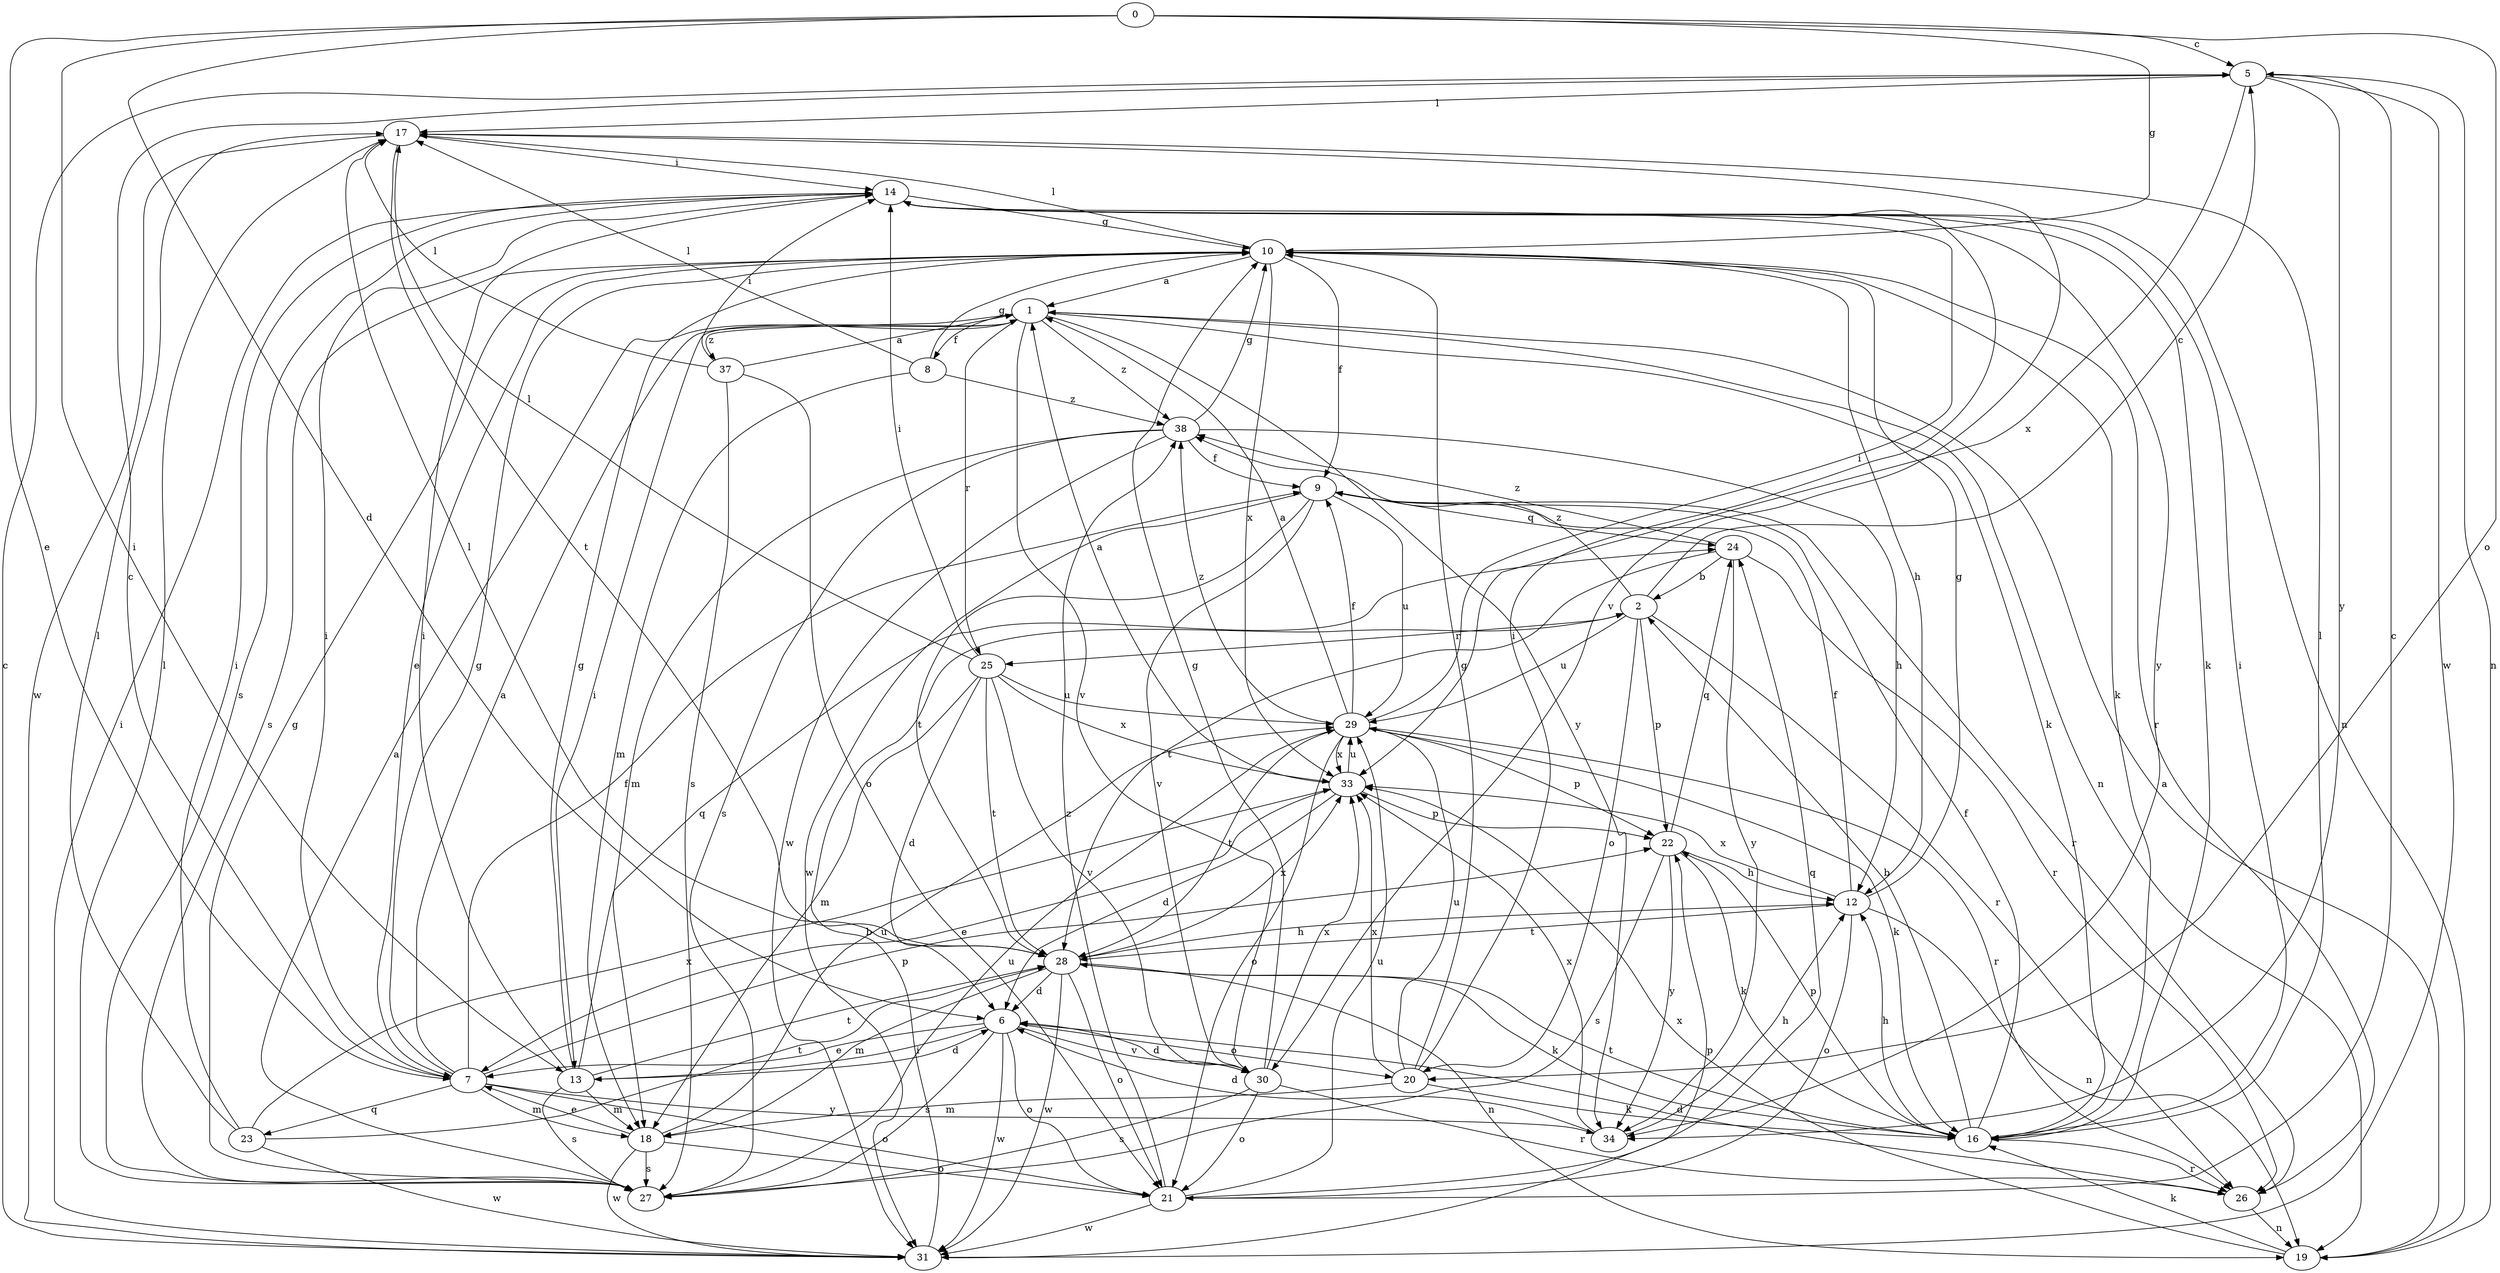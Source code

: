 strict digraph  {
0;
1;
2;
5;
6;
7;
8;
9;
10;
12;
13;
14;
16;
17;
18;
19;
20;
21;
22;
23;
24;
25;
26;
27;
28;
29;
30;
31;
33;
34;
37;
38;
0 -> 5  [label=c];
0 -> 6  [label=d];
0 -> 7  [label=e];
0 -> 10  [label=g];
0 -> 13  [label=i];
0 -> 20  [label=o];
1 -> 8  [label=f];
1 -> 13  [label=i];
1 -> 16  [label=k];
1 -> 19  [label=n];
1 -> 25  [label=r];
1 -> 30  [label=v];
1 -> 34  [label=y];
1 -> 37  [label=z];
1 -> 38  [label=z];
2 -> 5  [label=c];
2 -> 20  [label=o];
2 -> 22  [label=p];
2 -> 25  [label=r];
2 -> 26  [label=r];
2 -> 29  [label=u];
2 -> 38  [label=z];
5 -> 17  [label=l];
5 -> 19  [label=n];
5 -> 31  [label=w];
5 -> 33  [label=x];
5 -> 34  [label=y];
6 -> 7  [label=e];
6 -> 13  [label=i];
6 -> 20  [label=o];
6 -> 21  [label=o];
6 -> 27  [label=s];
6 -> 30  [label=v];
6 -> 31  [label=w];
7 -> 1  [label=a];
7 -> 5  [label=c];
7 -> 9  [label=f];
7 -> 10  [label=g];
7 -> 14  [label=i];
7 -> 18  [label=m];
7 -> 21  [label=o];
7 -> 22  [label=p];
7 -> 23  [label=q];
7 -> 34  [label=y];
8 -> 10  [label=g];
8 -> 17  [label=l];
8 -> 18  [label=m];
8 -> 38  [label=z];
9 -> 24  [label=q];
9 -> 26  [label=r];
9 -> 28  [label=t];
9 -> 29  [label=u];
9 -> 30  [label=v];
9 -> 31  [label=w];
10 -> 1  [label=a];
10 -> 7  [label=e];
10 -> 9  [label=f];
10 -> 12  [label=h];
10 -> 16  [label=k];
10 -> 17  [label=l];
10 -> 26  [label=r];
10 -> 27  [label=s];
10 -> 33  [label=x];
12 -> 9  [label=f];
12 -> 10  [label=g];
12 -> 19  [label=n];
12 -> 21  [label=o];
12 -> 28  [label=t];
12 -> 33  [label=x];
13 -> 6  [label=d];
13 -> 10  [label=g];
13 -> 14  [label=i];
13 -> 18  [label=m];
13 -> 24  [label=q];
13 -> 27  [label=s];
13 -> 28  [label=t];
14 -> 10  [label=g];
14 -> 16  [label=k];
14 -> 19  [label=n];
14 -> 27  [label=s];
14 -> 34  [label=y];
16 -> 2  [label=b];
16 -> 9  [label=f];
16 -> 12  [label=h];
16 -> 14  [label=i];
16 -> 17  [label=l];
16 -> 22  [label=p];
16 -> 26  [label=r];
16 -> 28  [label=t];
17 -> 14  [label=i];
17 -> 28  [label=t];
17 -> 30  [label=v];
17 -> 31  [label=w];
18 -> 7  [label=e];
18 -> 21  [label=o];
18 -> 27  [label=s];
18 -> 29  [label=u];
18 -> 31  [label=w];
19 -> 1  [label=a];
19 -> 16  [label=k];
19 -> 33  [label=x];
20 -> 10  [label=g];
20 -> 14  [label=i];
20 -> 16  [label=k];
20 -> 18  [label=m];
20 -> 29  [label=u];
20 -> 33  [label=x];
21 -> 5  [label=c];
21 -> 24  [label=q];
21 -> 29  [label=u];
21 -> 31  [label=w];
21 -> 38  [label=z];
22 -> 12  [label=h];
22 -> 16  [label=k];
22 -> 24  [label=q];
22 -> 27  [label=s];
22 -> 34  [label=y];
23 -> 14  [label=i];
23 -> 17  [label=l];
23 -> 28  [label=t];
23 -> 31  [label=w];
23 -> 33  [label=x];
24 -> 2  [label=b];
24 -> 26  [label=r];
24 -> 28  [label=t];
24 -> 34  [label=y];
24 -> 38  [label=z];
25 -> 6  [label=d];
25 -> 14  [label=i];
25 -> 17  [label=l];
25 -> 18  [label=m];
25 -> 28  [label=t];
25 -> 29  [label=u];
25 -> 30  [label=v];
25 -> 33  [label=x];
26 -> 6  [label=d];
26 -> 19  [label=n];
27 -> 1  [label=a];
27 -> 10  [label=g];
27 -> 17  [label=l];
27 -> 29  [label=u];
28 -> 6  [label=d];
28 -> 12  [label=h];
28 -> 16  [label=k];
28 -> 17  [label=l];
28 -> 18  [label=m];
28 -> 19  [label=n];
28 -> 21  [label=o];
28 -> 31  [label=w];
28 -> 33  [label=x];
29 -> 1  [label=a];
29 -> 9  [label=f];
29 -> 14  [label=i];
29 -> 16  [label=k];
29 -> 21  [label=o];
29 -> 22  [label=p];
29 -> 26  [label=r];
29 -> 28  [label=t];
29 -> 33  [label=x];
29 -> 38  [label=z];
30 -> 6  [label=d];
30 -> 10  [label=g];
30 -> 21  [label=o];
30 -> 26  [label=r];
30 -> 27  [label=s];
30 -> 33  [label=x];
31 -> 2  [label=b];
31 -> 5  [label=c];
31 -> 14  [label=i];
31 -> 22  [label=p];
33 -> 1  [label=a];
33 -> 6  [label=d];
33 -> 7  [label=e];
33 -> 22  [label=p];
33 -> 29  [label=u];
34 -> 6  [label=d];
34 -> 12  [label=h];
34 -> 33  [label=x];
37 -> 1  [label=a];
37 -> 14  [label=i];
37 -> 17  [label=l];
37 -> 21  [label=o];
37 -> 27  [label=s];
38 -> 9  [label=f];
38 -> 10  [label=g];
38 -> 12  [label=h];
38 -> 18  [label=m];
38 -> 27  [label=s];
38 -> 31  [label=w];
}
